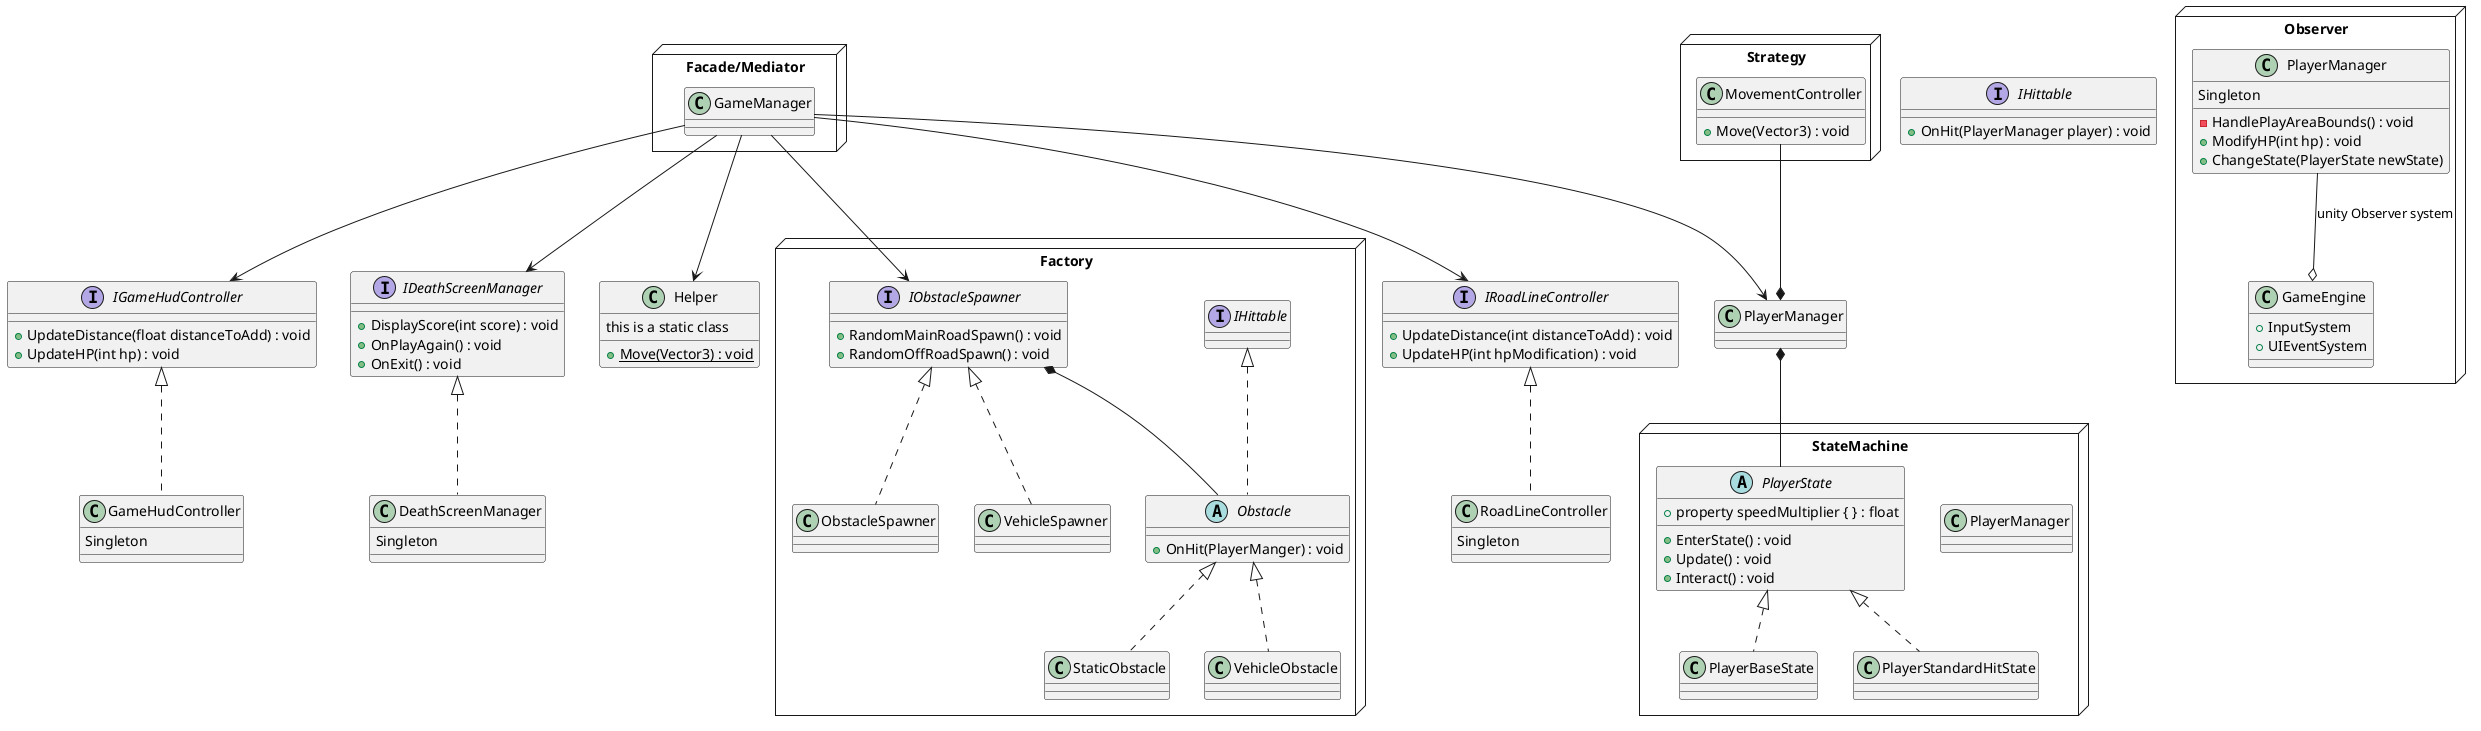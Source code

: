 @startuml
'https://plantuml.com/sequence-diagram

node Observer{

    class GameEngine
    {
        + InputSystem
        + UIEventSystem
    }

    class PlayerManager
    {
        Singleton

        - HandlePlayAreaBounds() : void
        + ModifyHP(int hp) : void
        + ChangeState(PlayerState newState)

    }

    PlayerManager --o GameEngine : unity Observer system
}


node Facade/Mediator{
    class GameManager
    {

    }


}

GameManager --> IRoadLineController
GameManager --> IGameHudController

interface IDeathScreenManager
{
    + DisplayScore(int score) : void
    + OnPlayAgain() : void
    + OnExit() : void
}

class DeathScreenManager implements IDeathScreenManager
{
    Singleton
}

interface IRoadLineController
{
    + UpdateDistance(int distanceToAdd) : void
    + UpdateHP(int hpModification) : void
}

class RoadLineController implements IRoadLineController
{
    Singleton
}

interface IHittable
{
    + OnHit(PlayerManager player) : void
}

node Factory{
    abstract class Obstacle implements IHittable
    {
        + OnHit(PlayerManger) : void
    }

    class StaticObstacle implements Obstacle
    {

    }

    class VehicleObstacle implements Obstacle
    {

    }

    interface IObstacleSpawner
    {
        + RandomMainRoadSpawn() : void
        + RandomOffRoadSpawn() : void
    }

    class ObstacleSpawner implements IObstacleSpawner
    {

    }

    class VehicleSpawner implements IObstacleSpawner
    {

    }
}

GameManager --> IObstacleSpawner
IObstacleSpawner *-- Obstacle

GameManager --> IDeathScreenManager



node StateMachine{
    class PlayerManager
    {

    }

    abstract class PlayerState
    {
        + property speedMultiplier { } : float
        + EnterState() : void
        + Update() : void
        + Interact() : void
    }


    class PlayerBaseState implements PlayerState
    {

    }

    class PlayerStandardHitState implements PlayerState
    {

    }
}


node Strategy{
    class MovementController
    {
        + Move(Vector3) : void
    }
}

interface IGameHudController
{
    + UpdateDistance(float distanceToAdd) : void
    + UpdateHP(int hp) : void
}

class GameHudController implements IGameHudController
{
    Singleton
}

class Helper
{
    this is a static class
    + {static} Move(Vector3) : void
}



PlayerManager *-- PlayerState



MovementController --* PlayerManager

GameManager --> PlayerManager
GameManager --> Helper

@enduml